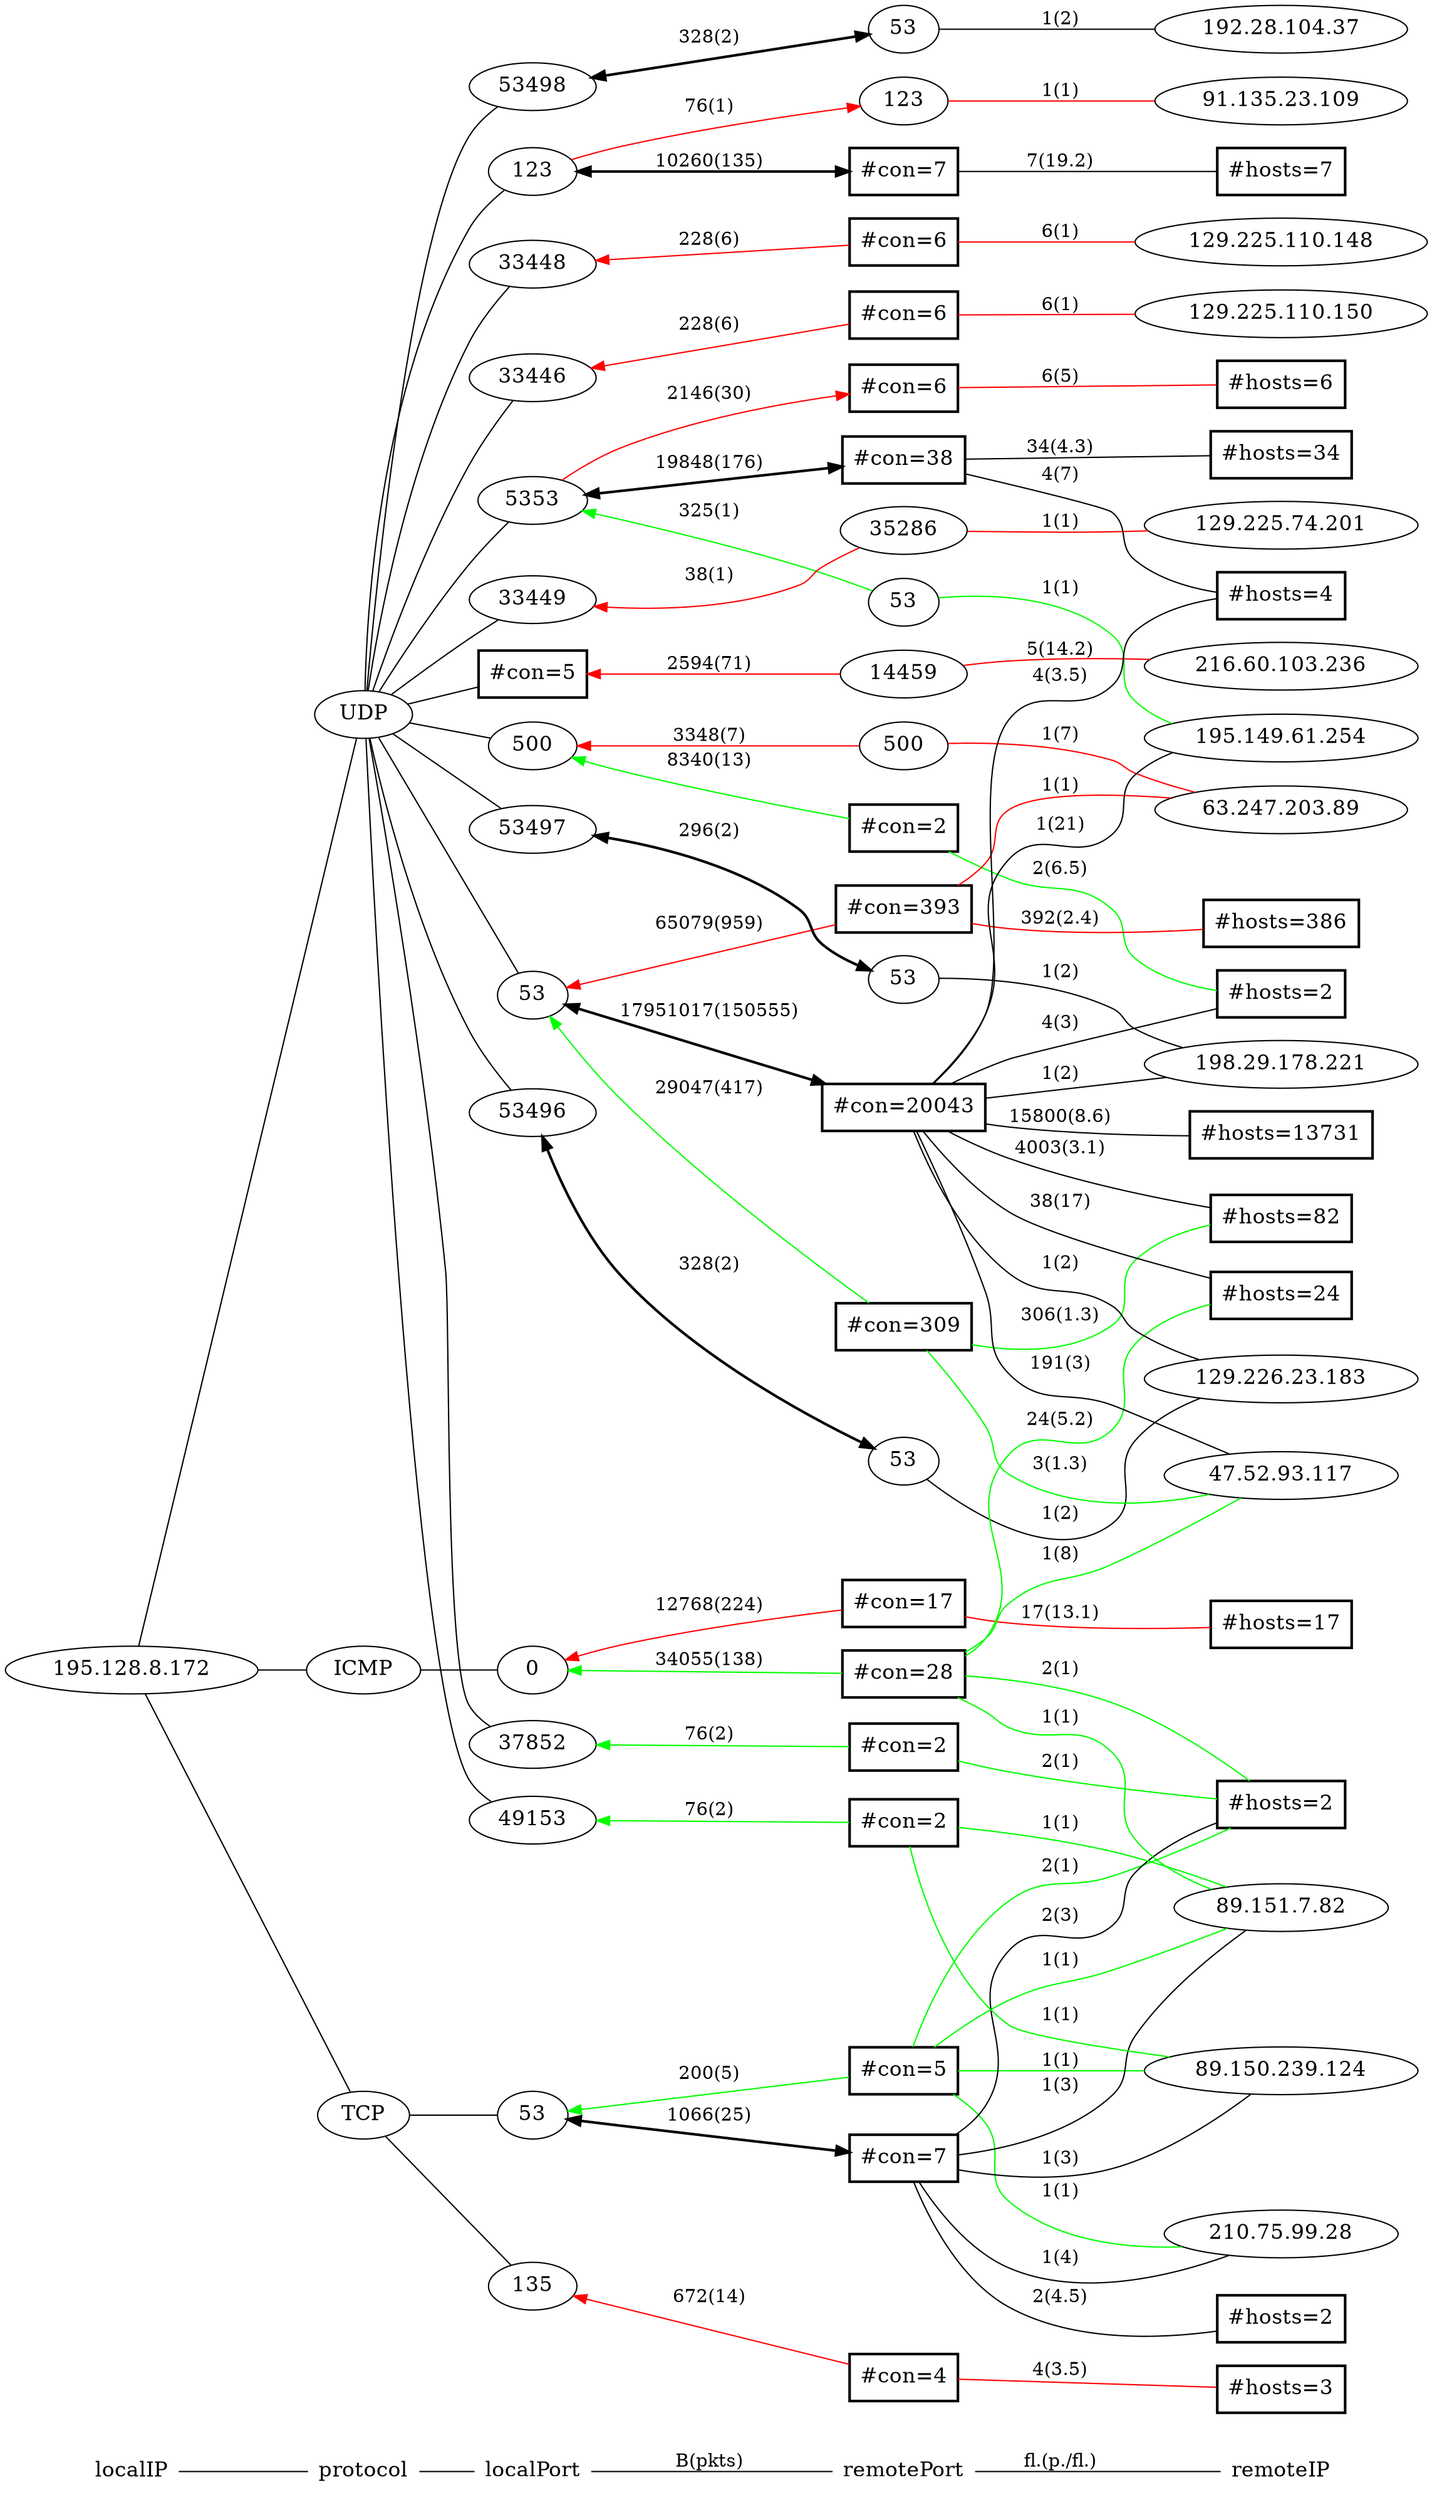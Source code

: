 graph G { /* Created by hpg2dot3() */
rankdir=LR;
node[shape=plaintext,fontsize=16];
"localIP"--"protocol"--"localPort""localPort"--"remotePort"[label="B(pkts)"]"remotePort"--"remoteIP"[label="fl.(p./fl.)"]
node[shape=ellipse];
subgraph 0{rank=same;"localIP";k1_3279947948;}
k1_3279947948[label="195.128.8.172"];
k1_3279947948--k2_17;
k1_3279947948--k2_1;
k1_3279947948--k2_6;
subgraph 1 {rank=same;"protocol";k2_6;k2_1;k2_17;}
k2_6[label="TCP"];
k2_1[label="ICMP"];
k2_17[label="UDP"];
k2_17--k3_53;
k2_17--k3_49153;
k2_17--k3_5353;
k2_17--k3_500;
k2_17--k3_53498;
k2_6--k3_268435591;
k2_17--k3_37852;
k2_17--k3_53496;
k2_17--k3_53497;
k2_17--k3_123;
k2_1--k3_536870912;
k2_6--k3_268435509;
k2_17--k3_33448;
k2_17--k3_33446;
k2_17--k3_33449;
k2_17--k3_6488069;
subgraph 2 {rank=same;"localPort";k3_53498;k3_33449;k3_49153;k3_53496;k3_53497;k3_536870912;k3_500;k3_268435509;k3_33446;k3_268435591;k3_5353;k3_123;k3_6488069;k3_37852;k3_53;k3_33448;}
k3_53498[label="53498"];
k3_33449[label="33449"];
k3_49153[label="49153"];
k3_53496[label="53496"];
k3_53497[label="53497"];
k3_536870912[label="0"];
k3_500[label="500"];
k3_268435509[label="53"];
k3_33446[label="33446"];
k3_268435591[label="135"];
k3_5353[label="5353"];
k3_123[label="123"];
k3_6488069[label="#con=5", shape=box, style=bold];
k3_37852[label="37852"];
k3_53[label="53"];
k3_33448[label="33448"];
k3_123--k4_1073741947[dir=forward, color=red][label="76(1)"];
k3_53496--k4_196661[style=bold,dir=both][label="328(2)"];
k3_5353--k4_2147811381[dir=back, color=green][label="325(1)"];
k3_53497--k4_393269[style=bold,dir=both][label="296(2)"];
k3_33449--k4_1073908182[dir=back, color=red][label="38(1)"];
k3_53498--k4_262197[style=bold,dir=both][label="328(2)"];
k3_500--k4_1073807860[dir=back, color=red][label="3348(7)"];
k3_6488069--k4_1074215035[dir=back, color=red][label="2594(71)"];
k3_123--k4_67371015[style=bold,dir=both][label="10260(135)"];
k3_5353--k4_1106903046[dir=forward, color=red][label="2146(30)"];
k3_33446--k4_1114046470[dir=back, color=red][label="228(6)"];
k3_268435509--k4_2322268165[dir=back, color=green][label="200(5)"];
k3_536870912--k4_1107755025[dir=back, color=red][label="12768(224)"];
k3_268435509--k4_74383367[style=bold,dir=both][label="1066(25)"];
k3_37852--k4_2331246594[dir=back, color=green][label="76(2)"];
k3_33448--k4_1114505222[dir=back, color=red][label="228(6)"];
k3_500--k4_2328756226[dir=back, color=green][label="8340(13)"];
k3_268435591--k4_1108279300[dir=back, color=red][label="672(14)"];
k3_53--k4_2315583797[dir=back, color=green][label="29047(417)"];
k3_5353--k4_78446630[style=bold,dir=both][label="19848(176)"];
k3_53--k4_1109131657[dir=back, color=red][label="65079(959)"];
k3_49153--k4_2322399234[dir=back, color=green][label="76(2)"];
k3_536870912--k4_2322137116[dir=back, color=green][label="34055(138)"];
k3_53--k4_67325515[style=bold,dir=both][label="17951017(150555)"];
subgraph 3 {rank=same;"remotePort";k4_196661;k4_1074215035;k4_2147811381;k4_2322137116;k4_1073807860;k4_1108279300;k4_1109131657;k4_1114505222;k4_2322268165;k4_393269;k4_2322399234;k4_1114046470;k4_2315583797;k4_74383367;k4_67371015;k4_1073908182;k4_1073741947;k4_2331246594;k4_1107755025;k4_262197;k4_67325515;k4_1106903046;k4_78446630;k4_2328756226;}
k4_196661[label="53"];
k4_1074215035[label="14459"];
k4_2147811381[label="53"];
k4_2322137116[label="#con=28", shape=box, style=bold];
k4_1073807860[label="500"];
k4_1108279300[label="#con=4", shape=box, style=bold];
k4_1109131657[label="#con=393", shape=box, style=bold];
k4_1114505222[label="#con=6", shape=box, style=bold];
k4_2322268165[label="#con=5", shape=box, style=bold];
k4_393269[label="53"];
k4_2322399234[label="#con=2", shape=box, style=bold];
k4_1114046470[label="#con=6", shape=box, style=bold];
k4_2315583797[label="#con=309", shape=box, style=bold];
k4_74383367[label="#con=7", shape=box, style=bold];
k4_67371015[label="#con=7", shape=box, style=bold];
k4_1073908182[label="35286"];
k4_1073741947[label="123"];
k4_2331246594[label="#con=2", shape=box, style=bold];
k4_1107755025[label="#con=17", shape=box, style=bold];
k4_262197[label="53"];
k4_67325515[label="#con=20043", shape=box, style=bold];
k4_1106903046[label="#con=6", shape=box, style=bold];
k4_78446630[label="#con=38", shape=box, style=bold];
k4_2328756226[label="#con=2", shape=box, style=bold];
k4_1073908182--k5_2179025609[color=red][label="1(1)"];
k4_2147811381--k5_3281337854[color=green][label="1(1)"];
k4_1073807860--k5_1073204057[color=red][label="1(7)"];
k4_1074215035--k5_3627837420[color=red][label="5(14.2)"];
k4_1114505222--k5_2179034772[color=red][label="6(1)"];
k4_196661--k5_2179078071[label="1(2)"];
k4_1073741947--k5_1535580013[color=red][label="1(1)"];
k4_393269--k5_3323835101[label="1(2)"];
k4_262197--k5_3223087141[label="1(2)"];
k4_1114046470--k5_2179034774[color=red][label="6(1)"];
k4_2322137116--k5_791960949[color=green][label="1(8)"];
k4_2322268165--k5_1503063932[color=green][label="1(1)"];
k4_67325515--k5_791960949[label="191(3)"];
k4_74383367--k5_1503063932[label="1(3)"];
k4_2322137116--k5_1503070034[color=green][label="1(1)"];
k4_74383367--k5_3528155932[label="1(4)"];
k4_2315583797--k5_791960949[color=green][label="3(1.3)"];
k4_67325515--k5_3281337854[label="1(21)"];
k4_2322268165--k5_1503070034[color=green][label="1(1)"];
k4_67325515--k5_3323835101[label="1(2)"];
k4_67325515--k5_2179078071[label="1(2)"];
k4_2322399234--k5_1503063932[color=green][label="1(1)"];
k4_2322268165--k5_3528155932[color=green][label="1(1)"];
k4_2322399234--k5_1503070034[color=green][label="1(1)"];
k4_1109131657--k5_1073204057[color=red][label="1(1)"];
k4_74383367--k5_1503070034[label="1(3)"];
k4_2315583797--k5_4294705234[color=green][label="306(1.3)"];
k4_74383367--k5_4294770690[label="2(3)"];
k4_67371015--k5_302252039[label="7(19.2)"];
k4_74383367--k5_57606146[label="2(4.5)"];
k4_2328756226--k5_4294508546[color=green][label="2(6.5)"];
k4_78446630--k5_4294901764[label="4(7)"];
k4_67325515--k5_4294574104[label="38(17)"];
k4_2322268165--k5_4294770690[color=green][label="2(1)"];
k4_2322137116--k5_4294770690[color=green][label="2(1)"];
k4_67325515--k5_4294705234[label="4003(3.1)"];
k4_67325515--k5_4294508546[label="4(3)"];
k4_1107755025--k5_458769[color=red][label="17(13.1)"];
k4_1106903046--k5_351928326[color=red][label="6(5)"];
k4_2331246594--k5_4294770690[color=green][label="2(1)"];
k4_78446630--k5_28114978[label="34(4.3)"];
k4_1108279300--k5_588185603[color=red][label="4(3.5)"];
k4_1109131657--k5_1835394[color=red][label="392(2.4)"];
k4_2322137116--k5_4294574104[color=green][label="24(5.2)"];
k4_67325515--k5_4294901764[label="4(3.5)"];
k4_67325515--k5_210339[label="15800(8.6)"];
subgraph 4 {rank=same;"remoteIP";k5_302252039;k5_4294770690;k5_1503070034;k5_57606146;k5_3528155932;k5_1073204057;k5_791960949;k5_4294574104;k5_1835394;k5_1503063932;k5_3323835101;k5_3223087141;k5_3281337854;k5_2179025609;k5_210339;k5_1535580013;k5_4294901764;k5_351928326;k5_2179078071;k5_4294508546;k5_2179078071;k5_28114978;k5_3627837420;k5_1073204057;k5_2179034772;k5_458769;k5_588185603;k5_2179034774;k5_3323835101;k5_4294705234;k5_3281337854;}
k5_302252039[label="#hosts=7", shape=box, style=bold];
k5_4294770690[label="#hosts=2", shape=box, style=bold];
k5_1503070034[label="89.151.7.82"];
k5_57606146[label="#hosts=2", shape=box, style=bold];
k5_3528155932[label="210.75.99.28"];
k5_1073204057[label="63.247.203.89"];
k5_791960949[label="47.52.93.117"];
k5_4294574104[label="#hosts=24", shape=box, style=bold];
k5_1835394[label="#hosts=386", shape=box, style=bold];
k5_1503063932[label="89.150.239.124"];
k5_3323835101[label="198.29.178.221"];
k5_3223087141[label="192.28.104.37"];
k5_3281337854[label="195.149.61.254"];
k5_2179025609[label="129.225.74.201"];
k5_210339[label="#hosts=13731", shape=box, style=bold];
k5_1535580013[label="91.135.23.109"];
k5_4294901764[label="#hosts=4", shape=box, style=bold];
k5_351928326[label="#hosts=6", shape=box, style=bold];
k5_2179078071[label="129.226.23.183"];
k5_4294508546[label="#hosts=2", shape=box, style=bold];
k5_2179078071[label="129.226.23.183"];
k5_28114978[label="#hosts=34", shape=box, style=bold];
k5_3627837420[label="216.60.103.236"];
k5_1073204057[label="63.247.203.89"];
k5_2179034772[label="129.225.110.148"];
k5_458769[label="#hosts=17", shape=box, style=bold];
k5_588185603[label="#hosts=3", shape=box, style=bold];
k5_2179034774[label="129.225.110.150"];
k5_3323835101[label="198.29.178.221"];
k5_4294705234[label="#hosts=82", shape=box, style=bold];
k5_3281337854[label="195.149.61.254"];
}
